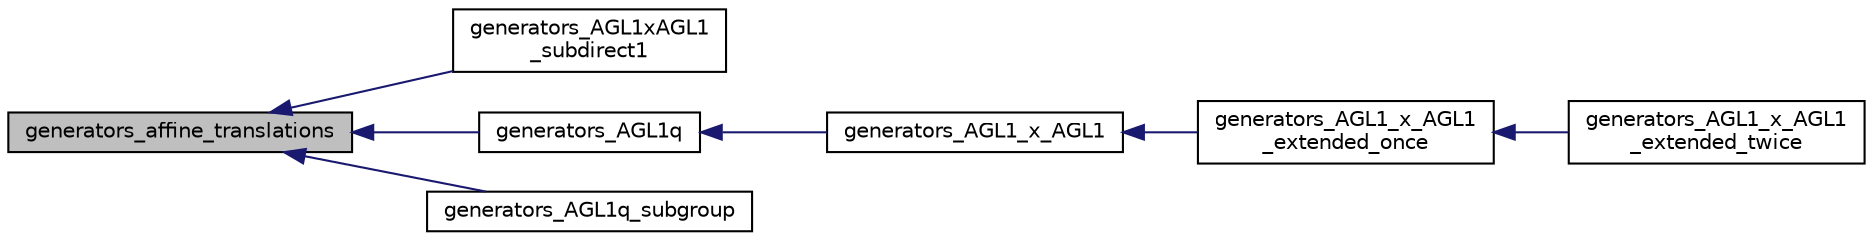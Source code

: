 digraph "generators_affine_translations"
{
  edge [fontname="Helvetica",fontsize="10",labelfontname="Helvetica",labelfontsize="10"];
  node [fontname="Helvetica",fontsize="10",shape=record];
  rankdir="LR";
  Node171 [label="generators_affine_translations",height=0.2,width=0.4,color="black", fillcolor="grey75", style="filled", fontcolor="black"];
  Node171 -> Node172 [dir="back",color="midnightblue",fontsize="10",style="solid",fontname="Helvetica"];
  Node172 [label="generators_AGL1xAGL1\l_subdirect1",height=0.2,width=0.4,color="black", fillcolor="white", style="filled",URL="$d4/d95/group__generators_8_c.html#aacf08507962e97feeb7f64d76ea43a36"];
  Node171 -> Node173 [dir="back",color="midnightblue",fontsize="10",style="solid",fontname="Helvetica"];
  Node173 [label="generators_AGL1q",height=0.2,width=0.4,color="black", fillcolor="white", style="filled",URL="$d4/d95/group__generators_8_c.html#afc7c7c132fbdf09a3cf393f6b0221d04"];
  Node173 -> Node174 [dir="back",color="midnightblue",fontsize="10",style="solid",fontname="Helvetica"];
  Node174 [label="generators_AGL1_x_AGL1",height=0.2,width=0.4,color="black", fillcolor="white", style="filled",URL="$d4/d95/group__generators_8_c.html#a59d9573735ad78a49493c5fdde859e31"];
  Node174 -> Node175 [dir="back",color="midnightblue",fontsize="10",style="solid",fontname="Helvetica"];
  Node175 [label="generators_AGL1_x_AGL1\l_extended_once",height=0.2,width=0.4,color="black", fillcolor="white", style="filled",URL="$d4/d95/group__generators_8_c.html#ab158fdf7b90aead2cc7bc6c6deed6fc4"];
  Node175 -> Node176 [dir="back",color="midnightblue",fontsize="10",style="solid",fontname="Helvetica"];
  Node176 [label="generators_AGL1_x_AGL1\l_extended_twice",height=0.2,width=0.4,color="black", fillcolor="white", style="filled",URL="$d4/d95/group__generators_8_c.html#a6c6b641ff612914abcf08999a94a9e46"];
  Node171 -> Node177 [dir="back",color="midnightblue",fontsize="10",style="solid",fontname="Helvetica"];
  Node177 [label="generators_AGL1q_subgroup",height=0.2,width=0.4,color="black", fillcolor="white", style="filled",URL="$d4/d95/group__generators_8_c.html#a313ae8c390633359623e931fb71da69e"];
}
